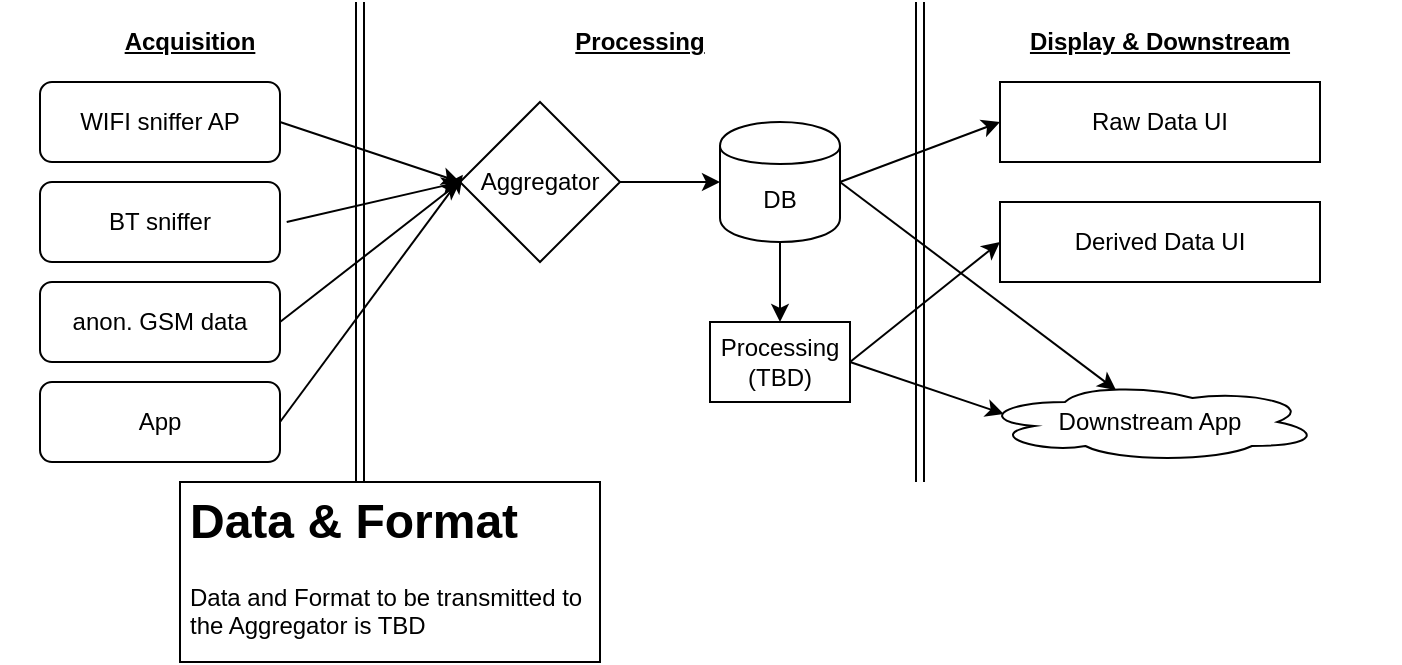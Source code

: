 <mxfile version="12.8.8" type="github">
  <diagram id="5C9XdFfTCGC1RJXX4EIV" name="Page-1">
    <mxGraphModel dx="522" dy="537" grid="1" gridSize="10" guides="1" tooltips="1" connect="1" arrows="1" fold="1" page="1" pageScale="1" pageWidth="850" pageHeight="1100" math="0" shadow="0">
      <root>
        <mxCell id="0" />
        <mxCell id="1" parent="0" />
        <mxCell id="QAyvV6yLoATiYzHATPbl-1" value="&lt;b&gt;&lt;u&gt;Processing&lt;/u&gt;&lt;/b&gt;" style="text;html=1;strokeColor=none;fillColor=none;align=center;verticalAlign=middle;whiteSpace=wrap;rounded=0;" vertex="1" parent="1">
          <mxGeometry x="400" y="290" width="280" height="20" as="geometry" />
        </mxCell>
        <mxCell id="QAyvV6yLoATiYzHATPbl-3" value="WIFI sniffer AP" style="rounded=1;whiteSpace=wrap;html=1;" vertex="1" parent="1">
          <mxGeometry x="240" y="320" width="120" height="40" as="geometry" />
        </mxCell>
        <mxCell id="QAyvV6yLoATiYzHATPbl-4" value="BT sniffer" style="rounded=1;whiteSpace=wrap;html=1;" vertex="1" parent="1">
          <mxGeometry x="240" y="370" width="120" height="40" as="geometry" />
        </mxCell>
        <mxCell id="QAyvV6yLoATiYzHATPbl-5" value="anon. GSM data" style="rounded=1;whiteSpace=wrap;html=1;" vertex="1" parent="1">
          <mxGeometry x="240" y="420" width="120" height="40" as="geometry" />
        </mxCell>
        <mxCell id="QAyvV6yLoATiYzHATPbl-6" value="App" style="rounded=1;whiteSpace=wrap;html=1;" vertex="1" parent="1">
          <mxGeometry x="240" y="470" width="120" height="40" as="geometry" />
        </mxCell>
        <mxCell id="QAyvV6yLoATiYzHATPbl-7" value="" style="shape=link;html=1;" edge="1" parent="1">
          <mxGeometry width="50" height="50" relative="1" as="geometry">
            <mxPoint x="400" y="520" as="sourcePoint" />
            <mxPoint x="400" y="280" as="targetPoint" />
          </mxGeometry>
        </mxCell>
        <mxCell id="QAyvV6yLoATiYzHATPbl-8" value="&lt;b&gt;&lt;u&gt;Acquisition&lt;/u&gt;&lt;/b&gt;" style="text;html=1;strokeColor=none;fillColor=none;align=center;verticalAlign=middle;whiteSpace=wrap;rounded=0;" vertex="1" parent="1">
          <mxGeometry x="220" y="290" width="190" height="20" as="geometry" />
        </mxCell>
        <mxCell id="QAyvV6yLoATiYzHATPbl-9" value="Aggregator" style="rhombus;whiteSpace=wrap;html=1;" vertex="1" parent="1">
          <mxGeometry x="450" y="330" width="80" height="80" as="geometry" />
        </mxCell>
        <mxCell id="QAyvV6yLoATiYzHATPbl-10" value="" style="endArrow=classic;html=1;exitX=1;exitY=0.5;exitDx=0;exitDy=0;entryX=0;entryY=0.5;entryDx=0;entryDy=0;" edge="1" parent="1" source="QAyvV6yLoATiYzHATPbl-5" target="QAyvV6yLoATiYzHATPbl-9">
          <mxGeometry width="50" height="50" relative="1" as="geometry">
            <mxPoint x="360" y="420" as="sourcePoint" />
            <mxPoint x="410" y="370" as="targetPoint" />
          </mxGeometry>
        </mxCell>
        <mxCell id="QAyvV6yLoATiYzHATPbl-11" value="" style="endArrow=classic;html=1;exitX=1;exitY=0.5;exitDx=0;exitDy=0;entryX=0.018;entryY=0.455;entryDx=0;entryDy=0;entryPerimeter=0;" edge="1" parent="1" source="QAyvV6yLoATiYzHATPbl-6" target="QAyvV6yLoATiYzHATPbl-9">
          <mxGeometry width="50" height="50" relative="1" as="geometry">
            <mxPoint x="370" y="450" as="sourcePoint" />
            <mxPoint x="440" y="420" as="targetPoint" />
          </mxGeometry>
        </mxCell>
        <mxCell id="QAyvV6yLoATiYzHATPbl-12" value="" style="endArrow=classic;html=1;exitX=1.028;exitY=0.5;exitDx=0;exitDy=0;exitPerimeter=0;entryX=0;entryY=0.5;entryDx=0;entryDy=0;" edge="1" parent="1" source="QAyvV6yLoATiYzHATPbl-4" target="QAyvV6yLoATiYzHATPbl-9">
          <mxGeometry width="50" height="50" relative="1" as="geometry">
            <mxPoint x="380" y="460" as="sourcePoint" />
            <mxPoint x="450" y="420" as="targetPoint" />
          </mxGeometry>
        </mxCell>
        <mxCell id="QAyvV6yLoATiYzHATPbl-13" value="" style="endArrow=classic;html=1;exitX=1;exitY=0.5;exitDx=0;exitDy=0;entryX=0;entryY=0.5;entryDx=0;entryDy=0;" edge="1" parent="1" source="QAyvV6yLoATiYzHATPbl-3" target="QAyvV6yLoATiYzHATPbl-9">
          <mxGeometry width="50" height="50" relative="1" as="geometry">
            <mxPoint x="390" y="470" as="sourcePoint" />
            <mxPoint x="470" y="446" as="targetPoint" />
          </mxGeometry>
        </mxCell>
        <mxCell id="QAyvV6yLoATiYzHATPbl-14" value="DB" style="shape=cylinder;whiteSpace=wrap;html=1;boundedLbl=1;backgroundOutline=1;" vertex="1" parent="1">
          <mxGeometry x="580" y="340" width="60" height="60" as="geometry" />
        </mxCell>
        <mxCell id="QAyvV6yLoATiYzHATPbl-15" value="" style="endArrow=classic;html=1;entryX=0;entryY=0.5;entryDx=0;entryDy=0;exitX=1;exitY=0.5;exitDx=0;exitDy=0;" edge="1" parent="1" source="QAyvV6yLoATiYzHATPbl-9" target="QAyvV6yLoATiYzHATPbl-14">
          <mxGeometry width="50" height="50" relative="1" as="geometry">
            <mxPoint x="380" y="450" as="sourcePoint" />
            <mxPoint x="430" y="400" as="targetPoint" />
          </mxGeometry>
        </mxCell>
        <mxCell id="QAyvV6yLoATiYzHATPbl-16" value="" style="shape=link;html=1;" edge="1" parent="1">
          <mxGeometry width="50" height="50" relative="1" as="geometry">
            <mxPoint x="680" y="520" as="sourcePoint" />
            <mxPoint x="680" y="280" as="targetPoint" />
          </mxGeometry>
        </mxCell>
        <mxCell id="QAyvV6yLoATiYzHATPbl-19" value="" style="endArrow=classic;html=1;entryX=0.5;entryY=0;entryDx=0;entryDy=0;" edge="1" parent="1" target="QAyvV6yLoATiYzHATPbl-21">
          <mxGeometry width="50" height="50" relative="1" as="geometry">
            <mxPoint x="610" y="400" as="sourcePoint" />
            <mxPoint x="560" y="360" as="targetPoint" />
          </mxGeometry>
        </mxCell>
        <mxCell id="QAyvV6yLoATiYzHATPbl-20" value="Derived Data UI" style="rounded=0;whiteSpace=wrap;html=1;" vertex="1" parent="1">
          <mxGeometry x="720" y="380" width="160" height="40" as="geometry" />
        </mxCell>
        <mxCell id="QAyvV6yLoATiYzHATPbl-21" value="Processing (TBD)" style="rounded=0;whiteSpace=wrap;html=1;" vertex="1" parent="1">
          <mxGeometry x="575" y="440" width="70" height="40" as="geometry" />
        </mxCell>
        <mxCell id="QAyvV6yLoATiYzHATPbl-23" value="Raw Data UI" style="rounded=0;whiteSpace=wrap;html=1;" vertex="1" parent="1">
          <mxGeometry x="720" y="320" width="160" height="40" as="geometry" />
        </mxCell>
        <mxCell id="QAyvV6yLoATiYzHATPbl-25" value="" style="endArrow=classic;html=1;entryX=0;entryY=0.5;entryDx=0;entryDy=0;" edge="1" parent="1" target="QAyvV6yLoATiYzHATPbl-23">
          <mxGeometry width="50" height="50" relative="1" as="geometry">
            <mxPoint x="640" y="370" as="sourcePoint" />
            <mxPoint x="760" y="300" as="targetPoint" />
          </mxGeometry>
        </mxCell>
        <mxCell id="QAyvV6yLoATiYzHATPbl-26" value="" style="endArrow=classic;html=1;exitX=1;exitY=0.5;exitDx=0;exitDy=0;entryX=0;entryY=0.5;entryDx=0;entryDy=0;" edge="1" parent="1" source="QAyvV6yLoATiYzHATPbl-21" target="QAyvV6yLoATiYzHATPbl-20">
          <mxGeometry width="50" height="50" relative="1" as="geometry">
            <mxPoint x="710" y="350" as="sourcePoint" />
            <mxPoint x="760" y="300" as="targetPoint" />
          </mxGeometry>
        </mxCell>
        <mxCell id="QAyvV6yLoATiYzHATPbl-27" value="Downstream App" style="ellipse;shape=cloud;whiteSpace=wrap;html=1;" vertex="1" parent="1">
          <mxGeometry x="710" y="470" width="170" height="40" as="geometry" />
        </mxCell>
        <mxCell id="QAyvV6yLoATiYzHATPbl-28" value="" style="endArrow=classic;html=1;exitX=1;exitY=0.5;exitDx=0;exitDy=0;entryX=0.4;entryY=0.1;entryDx=0;entryDy=0;entryPerimeter=0;" edge="1" parent="1" source="QAyvV6yLoATiYzHATPbl-14" target="QAyvV6yLoATiYzHATPbl-27">
          <mxGeometry width="50" height="50" relative="1" as="geometry">
            <mxPoint x="710" y="350" as="sourcePoint" />
            <mxPoint x="760" y="300" as="targetPoint" />
          </mxGeometry>
        </mxCell>
        <mxCell id="QAyvV6yLoATiYzHATPbl-29" value="" style="endArrow=classic;html=1;entryX=0.07;entryY=0.4;entryDx=0;entryDy=0;entryPerimeter=0;exitX=1;exitY=0.5;exitDx=0;exitDy=0;" edge="1" parent="1" source="QAyvV6yLoATiYzHATPbl-21" target="QAyvV6yLoATiYzHATPbl-27">
          <mxGeometry width="50" height="50" relative="1" as="geometry">
            <mxPoint x="640" y="460" as="sourcePoint" />
            <mxPoint x="760" y="300" as="targetPoint" />
          </mxGeometry>
        </mxCell>
        <mxCell id="QAyvV6yLoATiYzHATPbl-30" value="&lt;b&gt;&lt;u&gt;Display &amp;amp; Downstream&lt;/u&gt;&lt;/b&gt;" style="text;html=1;strokeColor=none;fillColor=none;align=center;verticalAlign=middle;whiteSpace=wrap;rounded=0;" vertex="1" parent="1">
          <mxGeometry x="680" y="290" width="240" height="20" as="geometry" />
        </mxCell>
        <mxCell id="QAyvV6yLoATiYzHATPbl-31" value="&lt;h1&gt;Data &amp;amp; Format&lt;/h1&gt;&lt;p&gt;Data and Format to be transmitted to the Aggregator is TBD&lt;/p&gt;" style="text;html=1;strokeColor=#000000;fillColor=#ffffff;spacing=5;spacingTop=-20;whiteSpace=wrap;overflow=hidden;rounded=0;" vertex="1" parent="1">
          <mxGeometry x="310" y="520" width="210" height="90" as="geometry" />
        </mxCell>
      </root>
    </mxGraphModel>
  </diagram>
</mxfile>
